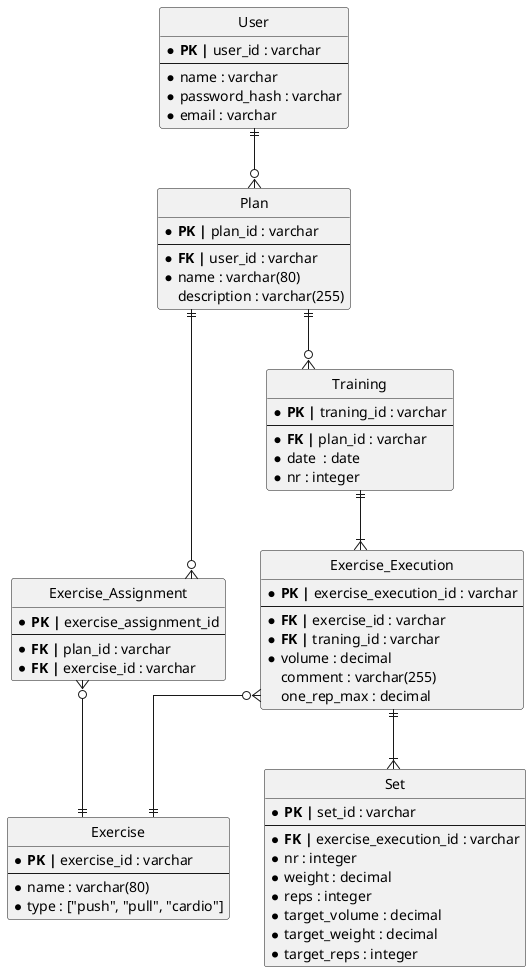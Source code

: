@startuml progession-tracker

skinparam monochrome true
skinparam shadowing false
skinparam linetype ortho

!define pk(x) * <b>PK |</b> x
!define fk(x) <b>FK |</b> x
hide circle
hide empty members

' Entities

entity User {
  pk(user_id) : varchar
  --
  * name : varchar
  * password_hash : varchar
  * email : varchar
}

entity Plan {
  pk(plan_id) : varchar
  --
  * fk(user_id) : varchar
  * name : varchar(80)
  description : varchar(255)
}

entity Exercise_Assignment {
  pk(exercise_assignment_id)
  --
  * fk(plan_id) : varchar
  * fk(exercise_id) : varchar
}

entity Exercise {
  pk(exercise_id) : varchar
  --
  * name : varchar(80)
  * type : ["push", "pull", "cardio"]
}

entity Training {
  pk(traning_id) : varchar
  --
  * fk(plan_id) : varchar
  * date  : date
  * nr : integer
}

entity Exercise_Execution {
  pk(exercise_execution_id) : varchar
  --
  * fk(exercise_id) : varchar
  * fk(traning_id) : varchar
  * volume : decimal
  comment : varchar(255)
  one_rep_max : decimal
}

entity Set {
  pk(set_id) : varchar
  --
  *fk(exercise_execution_id) : varchar
  * nr : integer
  * weight : decimal
  * reps : integer
  * target_volume : decimal
  * target_weight : decimal
  * target_reps : integer
}

' Relations
User ||--o{ Plan
Plan ||--o{ Exercise_Assignment
Plan ||--o{ Training
Exercise_Assignment }o--|| Exercise
Training ||--|{ Exercise_Execution
Exercise_Execution ||--|{ Set
Exercise_Execution }o--|| Exercise


@enduml